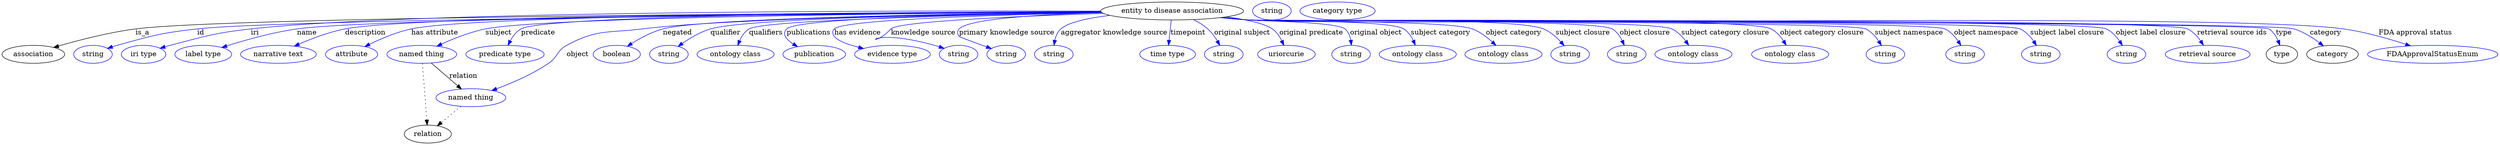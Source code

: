 digraph {
	graph [bb="0,0,4976.4,283"];
	node [label="\N"];
	"entity to disease association"	[height=0.5,
		label="entity to disease association",
		pos="2332.4,265",
		width=3.9538];
	association	[height=0.5,
		pos="62.394,178",
		width=1.7332];
	"entity to disease association" -> association	[label=is_a,
		lp="280.39,221.5",
		pos="e,102.91,191.78 2190.5,263.43 1754.9,261.43 455.45,253.46 266.39,229 213.11,222.11 153.58,206.58 112.65,194.65"];
	id	[color=blue,
		height=0.5,
		label=string,
		pos="181.39,178",
		width=1.0652];
	"entity to disease association" -> id	[color=blue,
		label=id,
		lp="396.39,221.5",
		pos="e,210.38,189.98 2190.9,262.97 1773.7,259.71 566.43,248.68 389.39,229 317.23,220.98 299.34,215.5 229.39,196 226.29,195.13 223.09,\
194.17 219.89,193.15",
		style=solid];
	iri	[color=blue,
		height=0.5,
		label="iri type",
		pos="282.39,178",
		width=1.2277];
	"entity to disease association" -> iri	[color=blue,
		label=iri,
		lp="503.39,221.5",
		pos="e,315.31,190.16 2190.8,262.81 1789.3,259.21 661.68,247.57 495.39,229 423.24,220.94 405.62,214.45 335.39,196 332.02,195.11 328.55,\
194.14 325.06,193.12",
		style=solid];
	name	[color=blue,
		height=0.5,
		label="label type",
		pos="401.39,178",
		width=1.5707];
	"entity to disease association" -> name	[color=blue,
		label=name,
		lp="607.39,221.5",
		pos="e,438.25,191.76 2190.6,263.13 1802.9,260.47 743.76,251.25 587.39,229 538.92,222.1 485.05,206.74 447.82,194.85",
		style=solid];
	description	[color=blue,
		height=0.5,
		label="narrative text",
		pos="551.39,178",
		width=2.0943];
	"entity to disease association" -> description	[color=blue,
		label=description,
		lp="723.89,221.5",
		pos="e,582.78,194.38 2190.3,263.75 1817.2,262.69 828.87,257.23 683.39,229 651.72,222.85 617.7,209.8 592.14,198.57",
		style=solid];
	"has attribute"	[color=blue,
		height=0.5,
		label=attribute,
		pos="696.39,178",
		width=1.4443];
	"entity to disease association" -> "has attribute"	[color=blue,
		label="has attribute",
		lp="862.39,221.5",
		pos="e,722.86,193.53 2190.2,263.74 1838.6,262.67 947.27,257.17 815.39,229 786.12,222.75 754.99,209.4 731.92,198.07",
		style=solid];
	subject	[color=blue,
		height=0.5,
		label="named thing",
		pos="836.39,178",
		width=1.9318];
	"entity to disease association" -> subject	[color=blue,
		label=subject,
		lp="989.39,221.5",
		pos="e,866.53,194.34 2190.8,263.17 1864.9,260.87 1081,252.88 963.39,229 932.95,222.82 900.38,209.86 875.85,198.68",
		style=solid];
	predicate	[color=blue,
		height=0.5,
		label="predicate type",
		pos="1002.4,178",
		width=2.1665];
	"entity to disease association" -> predicate	[color=blue,
		label=predicate,
		lp="1068.4,221.5",
		pos="e,1008.4,196.12 2190.1,263.72 1863.5,262.6 1084,257 1034.4,229 1025,223.68 1017.9,214.31 1012.8,205.11",
		style=solid];
	object	[color=blue,
		height=0.5,
		label="named thing",
		pos="934.39,91",
		width=1.9318];
	"entity to disease association" -> object	[color=blue,
		label=object,
		lp="1147.4,178",
		pos="e,976.03,105.47 2191,262.5 1945.3,259.37 1449,250.54 1276.4,229 1208.2,220.49 1185.7,228.95 1125.4,196 1105.5,185.15 1108.1,172.77 \
1089.4,160 1057.3,138.07 1017,120.64 985.5,108.92",
		style=solid];
	negated	[color=blue,
		height=0.5,
		label=boolean,
		pos="1225.4,178",
		width=1.2999];
	"entity to disease association" -> negated	[color=blue,
		label=negated,
		lp="1345.4,221.5",
		pos="e,1246.2,194.17 2191,262.77 1931.5,259.97 1398.3,251.53 1316.4,229 1294.3,222.93 1271.8,210.6 1254.7,199.7",
		style=solid];
	qualifier	[color=blue,
		height=0.5,
		label=string,
		pos="1328.4,178",
		width=1.0652];
	"entity to disease association" -> qualifier	[color=blue,
		label=qualifier,
		lp="1441.4,221.5",
		pos="e,1346.9,193.91 2191,262.51 1951.3,259.4 1483.8,250.63 1411.4,229 1391.2,222.97 1370.9,210.85 1355.4,200.05",
		style=solid];
	qualifiers	[color=blue,
		height=0.5,
		label="ontology class",
		pos="1461.4,178",
		width=2.1304];
	"entity to disease association" -> qualifiers	[color=blue,
		label=qualifiers,
		lp="1521.9,221.5",
		pos="e,1465.8,195.99 2192,261.78 1959.7,257.59 1517.6,247.28 1488.4,229 1479.8,223.62 1473.7,214.5 1469.6,205.51",
		style=solid];
	publications	[color=blue,
		height=0.5,
		label=publication,
		pos="1618.4,178",
		width=1.7332];
	"entity to disease association" -> publications	[color=blue,
		label=publications,
		lp="1607.4,221.5",
		pos="e,1585.5,193.3 2191.4,262.56 1975.2,259.64 1584.7,251.3 1563.4,229 1553.4,218.49 1562.8,207.55 1576.5,198.59",
		style=solid];
	"has evidence"	[color=blue,
		height=0.5,
		label="evidence type",
		pos="1774.4,178",
		width=2.0943];
	"entity to disease association" -> "has evidence"	[color=blue,
		label="has evidence",
		lp="1704.9,221.5",
		pos="e,1716.7,189.71 2192.3,261.59 2000.1,257.59 1676.5,248.05 1658.4,229 1653.8,224.17 1654.4,219.35 1658.4,214 1664.9,205.25 1685.2,\
197.84 1707,192.13",
		style=solid];
	"knowledge source"	[color=blue,
		height=0.5,
		label=string,
		pos="1906.4,178",
		width=1.0652];
	"entity to disease association" -> "knowledge source"	[color=blue,
		label="knowledge source",
		lp="1835.9,221.5",
		pos="e,1877.4,189.98 2195.1,260.1 2033.7,254.82 1785.8,244.28 1771.4,229 1726,180.69 1712.1,236.84 1858.4,196 1861.5,195.13 1864.7,194.17 \
1867.9,193.15",
		style=solid];
	"primary knowledge source"	[color=blue,
		height=0.5,
		label=string,
		pos="2001.4,178",
		width=1.0652];
	"entity to disease association" -> "primary knowledge source"	[color=blue,
		label="primary knowledge source",
		lp="2002.4,221.5",
		pos="e,1971.8,189.56 2192.4,261.73 2076.1,258.35 1926.7,249.93 1907.4,229 1902.9,224.1 1903.6,219.48 1907.4,214 1908.3,212.74 1936.9,\
202.19 1962.3,193",
		style=solid];
	"aggregator knowledge source"	[color=blue,
		height=0.5,
		label=string,
		pos="2096.4,178",
		width=1.0652];
	"entity to disease association" -> "aggregator knowledge source"	[color=blue,
		label="aggregator knowledge source",
		lp="2216.9,221.5",
		pos="e,2096.7,196.29 2208.4,256.12 2166.2,251.03 2125.8,242.68 2110.4,229 2103.9,223.21 2100.3,214.66 2098.3,206.26",
		style=solid];
	timepoint	[color=blue,
		height=0.5,
		label="time type",
		pos="2323.4,178",
		width=1.5346];
	"entity to disease association" -> timepoint	[color=blue,
		label=timepoint,
		lp="2364.4,221.5",
		pos="e,2325.2,196.18 2330.6,246.8 2329.3,235.16 2327.7,219.55 2326.3,206.24",
		style=solid];
	"original subject"	[color=blue,
		height=0.5,
		label=string,
		pos="2435.4,178",
		width=1.0652];
	"entity to disease association" -> "original subject"	[color=blue,
		label="original subject",
		lp="2472.4,221.5",
		pos="e,2427.5,195.97 2374.9,247.7 2384.9,242.65 2395.1,236.42 2403.4,229 2411,222.24 2417.4,213.29 2422.5,204.83",
		style=solid];
	"original predicate"	[color=blue,
		height=0.5,
		label=uriorcurie,
		pos="2560.4,178",
		width=1.5887];
	"entity to disease association" -> "original predicate"	[color=blue,
		label="original predicate",
		lp="2609.9,221.5",
		pos="e,2555.2,196.01 2441.1,253.32 2479.5,247.81 2517,239.91 2532.4,229 2540.6,223.17 2546.7,214.12 2551.1,205.31",
		style=solid];
	"original object"	[color=blue,
		height=0.5,
		label=string,
		pos="2689.4,178",
		width=1.0652];
	"entity to disease association" -> "original object"	[color=blue,
		label="original object",
		lp="2738.9,221.5",
		pos="e,2690,196.42 2434.2,252.36 2450.9,250.51 2468.1,248.67 2484.4,247 2527.2,242.61 2644.8,257.21 2677.4,229 2683.9,223.35 2687.2,214.83 \
2688.8,206.42",
		style=solid];
	"subject category"	[color=blue,
		height=0.5,
		label="ontology class",
		pos="2822.4,178",
		width=2.1304];
	"entity to disease association" -> "subject category"	[color=blue,
		label="subject category",
		lp="2867.9,221.5",
		pos="e,2817.5,196.43 2432.1,252.08 2449.5,250.22 2467.5,248.44 2484.4,247 2518.8,244.08 2765.1,247.3 2794.4,229 2802.9,223.65 2809.1,\
214.7 2813.4,205.84",
		style=solid];
	"object category"	[color=blue,
		height=0.5,
		label="ontology class",
		pos="2993.4,178",
		width=2.1304];
	"entity to disease association" -> "object category"	[color=blue,
		label="object category",
		lp="3013.9,221.5",
		pos="e,2978.4,195.81 2430.8,251.96 2448.6,250.07 2467.1,248.32 2484.4,247 2534,243.24 2884.9,246.49 2931.4,229 2946.2,223.44 2960.1,212.88 \
2971,202.9",
		style=solid];
	"subject closure"	[color=blue,
		height=0.5,
		label=string,
		pos="3126.4,178",
		width=1.0652];
	"entity to disease association" -> "subject closure"	[color=blue,
		label="subject closure",
		lp="3151.9,221.5",
		pos="e,3114.5,195.33 2430.4,251.86 2448.3,249.97 2466.9,248.24 2484.4,247 2549.7,242.36 3012.9,254.1 3073.4,229 3086.7,223.49 3098.6,\
213.02 3107.8,203.08",
		style=solid];
	"object closure"	[color=blue,
		height=0.5,
		label=string,
		pos="3239.4,178",
		width=1.0652];
	"entity to disease association" -> "object closure"	[color=blue,
		label="object closure",
		lp="3275.4,221.5",
		pos="e,3234.4,196.08 2430,251.82 2448.1,249.93 2466.8,248.2 2484.4,247 2524.6,244.26 3175.7,249.57 3210.4,229 3219.4,223.68 3225.8,214.45 \
3230.3,205.35",
		style=solid];
	"subject category closure"	[color=blue,
		height=0.5,
		label="ontology class",
		pos="3372.4,178",
		width=2.1304];
	"entity to disease association" -> "subject category closure"	[color=blue,
		label="subject category closure",
		lp="3435.9,221.5",
		pos="e,3362.8,196.28 2429.6,251.81 2447.8,249.91 2466.6,248.18 2484.4,247 2531.2,243.89 3286.9,249.04 3329.4,229 3340.5,223.76 3349.8,\
214.15 3356.9,204.73",
		style=solid];
	"object category closure"	[color=blue,
		height=0.5,
		label="ontology class",
		pos="3565.4,178",
		width=2.1304];
	"entity to disease association" -> "object category closure"	[color=blue,
		label="object category closure",
		lp="3628.9,221.5",
		pos="e,3557.4,196.24 2429.2,251.8 2447.5,249.88 2466.5,248.15 2484.4,247 2542.2,243.28 3475.7,255.2 3527.4,229 3537.7,223.77 3546,214.29 \
3552.2,204.98",
		style=solid];
	"subject namespace"	[color=blue,
		height=0.5,
		label=string,
		pos="3755.4,178",
		width=1.0652];
	"entity to disease association" -> "subject namespace"	[color=blue,
		label="subject namespace",
		lp="3802.4,221.5",
		pos="e,3747.4,195.77 2429.2,251.76 2447.5,249.84 2466.5,248.13 2484.4,247 2518.6,244.85 3685.7,244.24 3716.4,229 3727.1,223.67 3735.8,\
213.85 3742.2,204.31",
		style=solid];
	"object namespace"	[color=blue,
		height=0.5,
		label=string,
		pos="3914.4,178",
		width=1.0652];
	"entity to disease association" -> "object namespace"	[color=blue,
		label="object namespace",
		lp="3956.4,221.5",
		pos="e,3906.1,195.79 2429.2,251.73 2447.5,249.82 2466.5,248.11 2484.4,247 2522.9,244.6 3839.7,245.95 3874.4,229 3885.3,223.69 3894.1,\
213.88 3900.7,204.34",
		style=solid];
	"subject label closure"	[color=blue,
		height=0.5,
		label=string,
		pos="4065.4,178",
		width=1.0652];
	"entity to disease association" -> "subject label closure"	[color=blue,
		label="subject label closure",
		lp="4118.4,221.5",
		pos="e,4056.8,195.81 2429.2,251.72 2447.5,249.81 2466.5,248.1 2484.4,247 2527.1,244.37 3985.8,247.52 4024.4,229 4035.4,223.72 4044.4,\
213.9 4051.2,204.36",
		style=solid];
	"object label closure"	[color=blue,
		height=0.5,
		label=string,
		pos="4236.4,178",
		width=1.0652];
	"entity to disease association" -> "object label closure"	[color=blue,
		label="object label closure",
		lp="4284.9,221.5",
		pos="e,4228.1,195.8 2428.8,251.74 2447.2,249.81 2466.4,248.1 2484.4,247 2531.9,244.1 4153.6,249.83 4196.4,229 4207.3,223.71 4216.1,213.89 \
4222.7,204.35",
		style=solid];
	"retrieval source ids"	[color=blue,
		height=0.5,
		label="retrieval source",
		pos="4398.4,178",
		width=2.347];
	"entity to disease association" -> "retrieval source ids"	[color=blue,
		label="retrieval source ids",
		lp="4446.9,221.5",
		pos="e,4389.8,196.3 2428.8,251.73 2447.2,249.8 2466.4,248.09 2484.4,247 2536.4,243.85 4311.6,251.78 4358.4,229 4369.1,223.79 4377.9,214.17 \
4384.4,204.76",
		style=solid];
	type	[height=0.5,
		pos="4546.4,178",
		width=0.86659];
	"entity to disease association" -> type	[color=blue,
		label=type,
		lp="4550.4,221.5",
		pos="e,4542.4,196.08 2428.8,251.72 2447.2,249.79 2466.4,248.08 2484.4,247 2512.6,245.3 4496.3,243.78 4520.4,229 4529,223.74 4534.9,214.64 \
4538.8,205.64",
		style=solid];
	category	[height=0.5,
		pos="4647.4,178",
		width=1.4263];
	"entity to disease association" -> category	[color=blue,
		label=category,
		lp="4633.9,221.5",
		pos="e,4629.3,195.05 2428.8,251.71 2447.2,249.79 2466.4,248.08 2484.4,247 2542.2,243.53 4514.9,245.7 4570.4,229 4588.8,223.45 4607,211.99 \
4621.1,201.44",
		style=solid];
	"FDA approval status"	[color=blue,
		height=0.5,
		label=FDAApprovalStatusEnum,
		pos="4846.4,178",
		width=3.6108];
	"entity to disease association" -> "FDA approval status"	[color=blue,
		label="FDA approval status",
		lp="4812.9,221.5",
		pos="e,4802.4,194.99 2428.8,251.71 2447.2,249.78 2466.4,248.08 2484.4,247 2726.7,232.49 4429,263.31 4669.4,229 4711.5,222.98 4757.8,209.67 \
4792.5,198.29",
		style=solid];
	subject -> object	[label=relation,
		lp="919.39,134.5",
		pos="e,915.56,108.34 855.29,160.61 870.2,147.68 891.19,129.47 907.8,115.07"];
	relation	[height=0.5,
		pos="848.39,18",
		width=1.2999];
	subject -> relation	[pos="e,847.09,36.188 837.7,159.79 839.78,132.48 843.84,78.994 846.31,46.38",
		style=dotted];
	object -> relation	[pos="e,867.35,34.647 914.45,73.533 902.81,63.922 887.97,51.669 875.3,41.213",
		style=dotted];
	association_type	[color=blue,
		height=0.5,
		label=string,
		pos="2531.4,265",
		width=1.0652];
	association_category	[color=blue,
		height=0.5,
		label="category type",
		pos="2662.4,265",
		width=2.0762];
}
